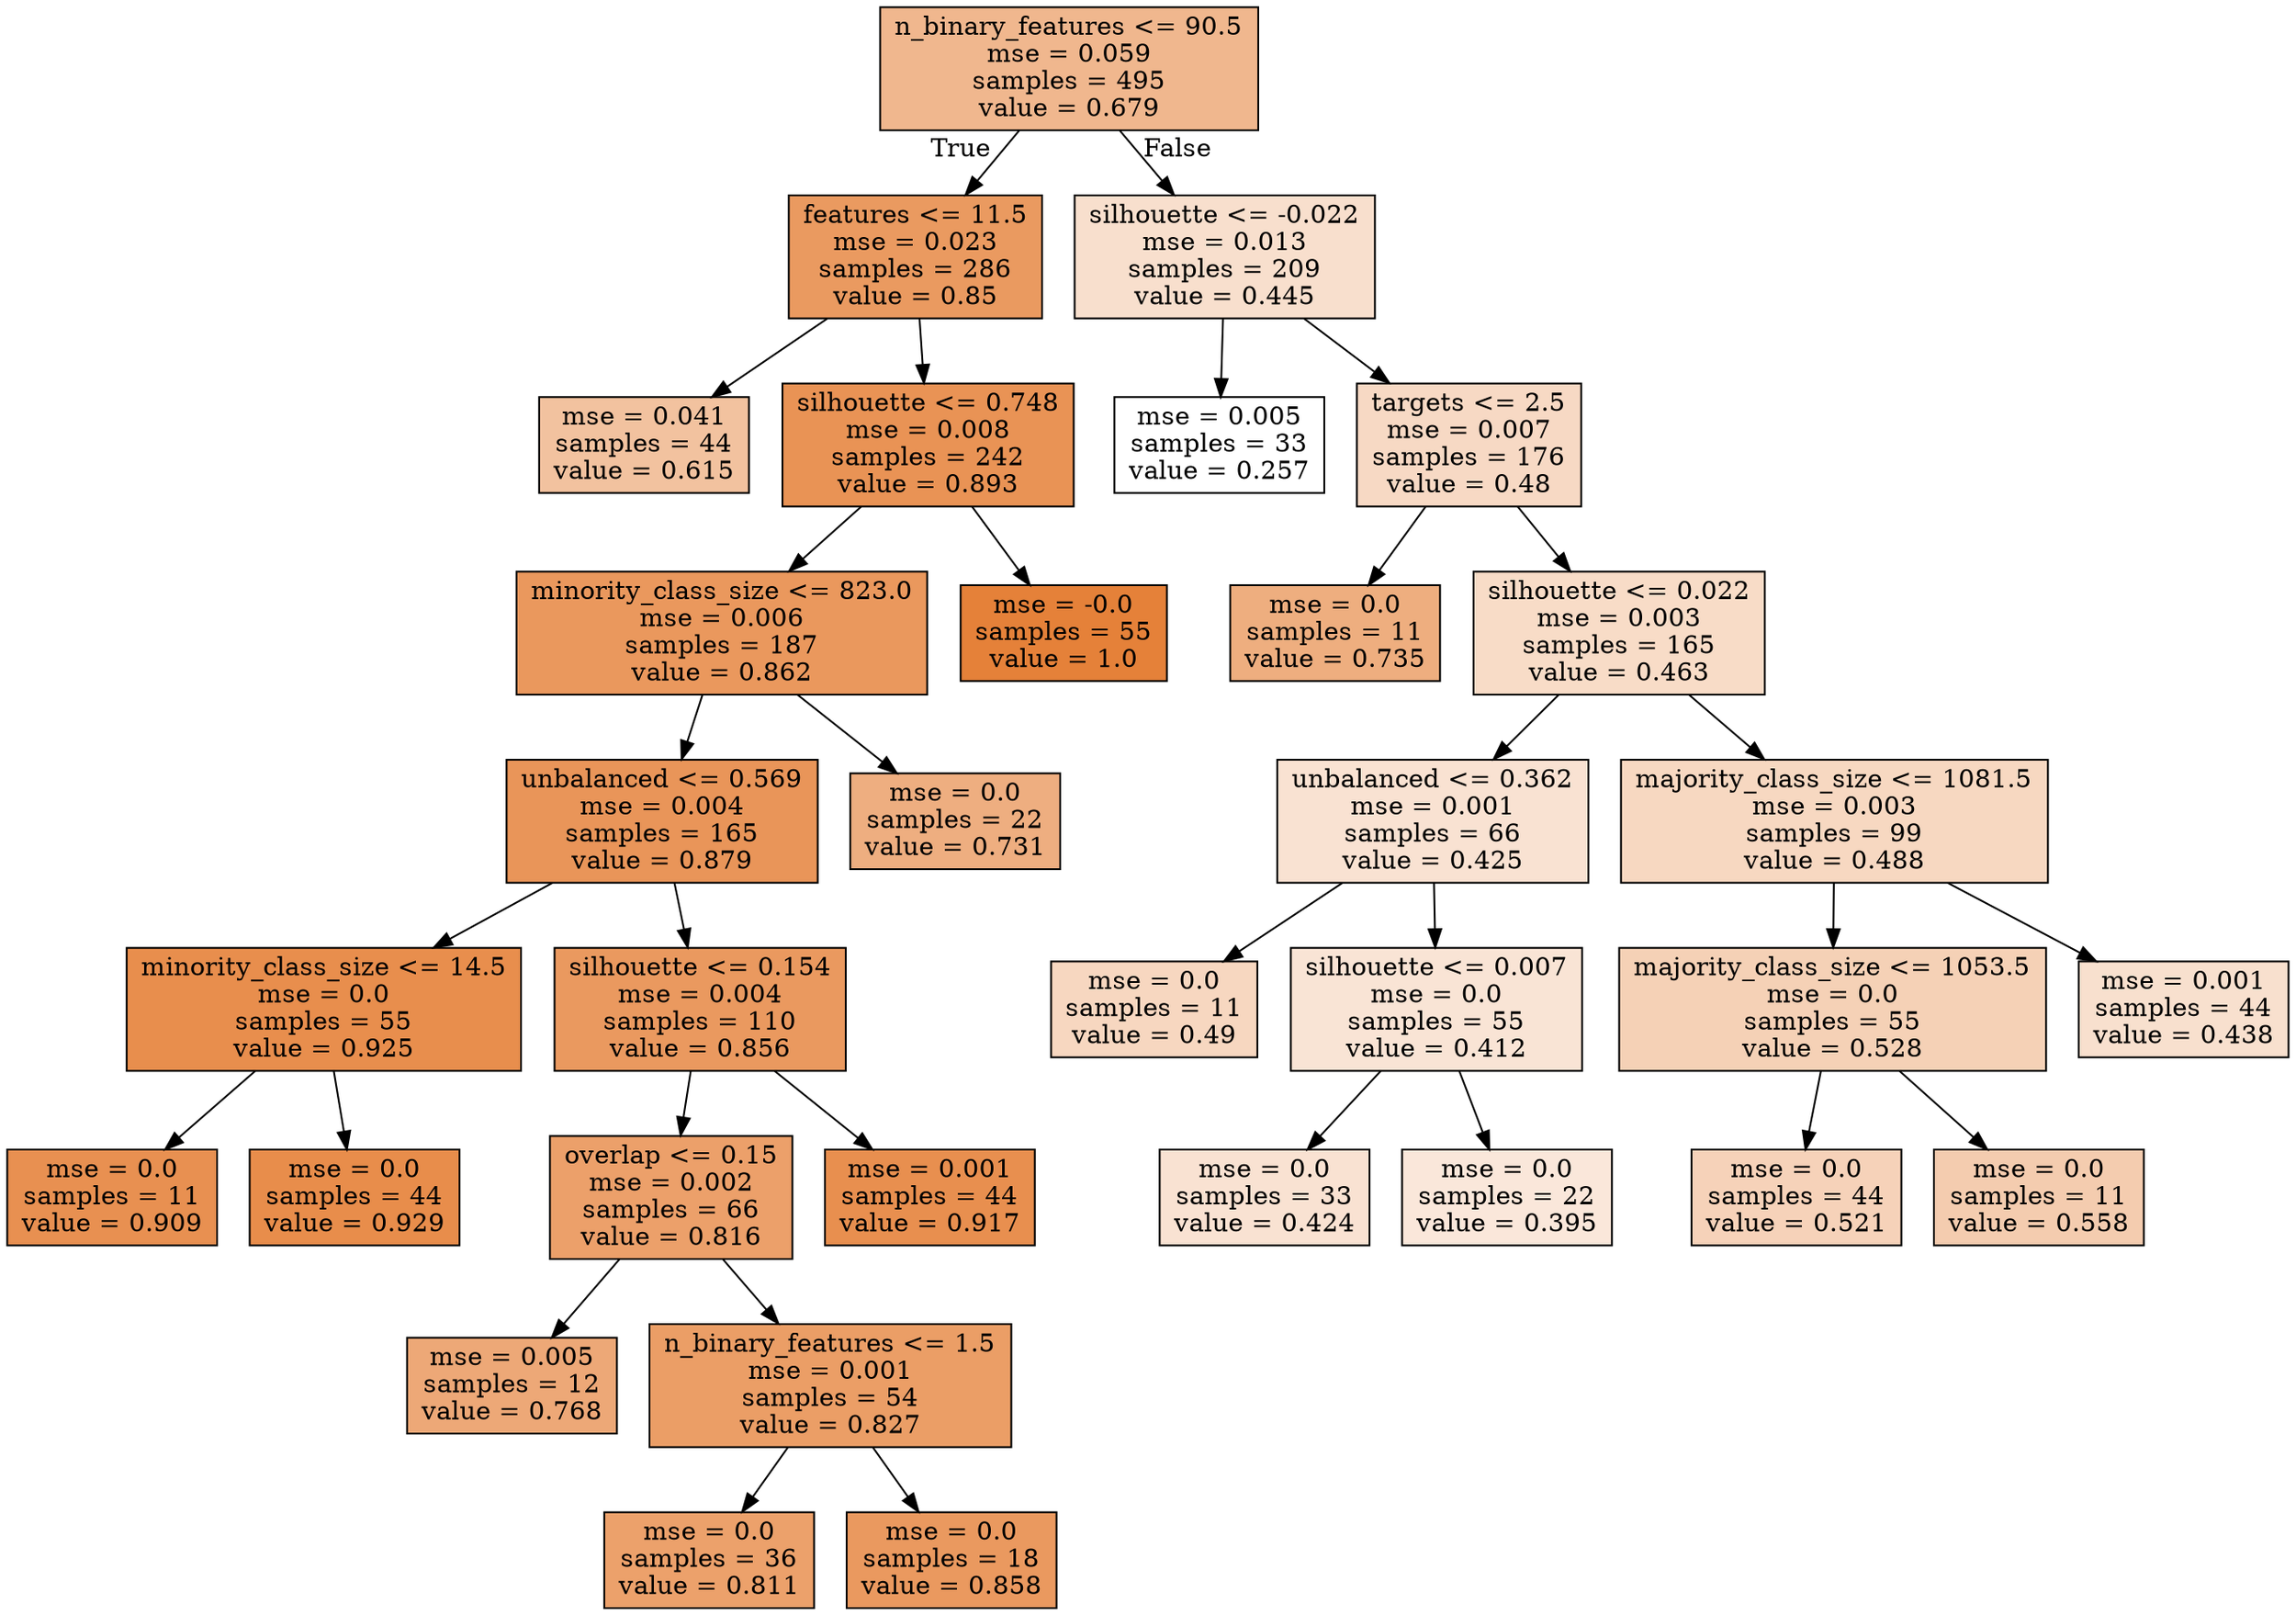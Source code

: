 digraph Tree {
node [shape=box, style="filled", color="black"] ;
0 [label="n_binary_features <= 90.5\nmse = 0.059\nsamples = 495\nvalue = 0.679", fillcolor="#e5813991"] ;
1 [label="features <= 11.5\nmse = 0.023\nsamples = 286\nvalue = 0.85", fillcolor="#e58139cc"] ;
0 -> 1 [labeldistance=2.5, labelangle=45, headlabel="True"] ;
2 [label="mse = 0.041\nsamples = 44\nvalue = 0.615", fillcolor="#e581397b"] ;
1 -> 2 ;
3 [label="silhouette <= 0.748\nmse = 0.008\nsamples = 242\nvalue = 0.893", fillcolor="#e58139da"] ;
1 -> 3 ;
4 [label="minority_class_size <= 823.0\nmse = 0.006\nsamples = 187\nvalue = 0.862", fillcolor="#e58139d0"] ;
3 -> 4 ;
5 [label="unbalanced <= 0.569\nmse = 0.004\nsamples = 165\nvalue = 0.879", fillcolor="#e58139d6"] ;
4 -> 5 ;
6 [label="minority_class_size <= 14.5\nmse = 0.0\nsamples = 55\nvalue = 0.925", fillcolor="#e58139e5"] ;
5 -> 6 ;
7 [label="mse = 0.0\nsamples = 11\nvalue = 0.909", fillcolor="#e58139e0"] ;
6 -> 7 ;
8 [label="mse = 0.0\nsamples = 44\nvalue = 0.929", fillcolor="#e58139e7"] ;
6 -> 8 ;
9 [label="silhouette <= 0.154\nmse = 0.004\nsamples = 110\nvalue = 0.856", fillcolor="#e58139ce"] ;
5 -> 9 ;
10 [label="overlap <= 0.15\nmse = 0.002\nsamples = 66\nvalue = 0.816", fillcolor="#e58139c0"] ;
9 -> 10 ;
11 [label="mse = 0.005\nsamples = 12\nvalue = 0.768", fillcolor="#e58139af"] ;
10 -> 11 ;
12 [label="n_binary_features <= 1.5\nmse = 0.001\nsamples = 54\nvalue = 0.827", fillcolor="#e58139c4"] ;
10 -> 12 ;
13 [label="mse = 0.0\nsamples = 36\nvalue = 0.811", fillcolor="#e58139be"] ;
12 -> 13 ;
14 [label="mse = 0.0\nsamples = 18\nvalue = 0.858", fillcolor="#e58139ce"] ;
12 -> 14 ;
15 [label="mse = 0.001\nsamples = 44\nvalue = 0.917", fillcolor="#e58139e2"] ;
9 -> 15 ;
16 [label="mse = 0.0\nsamples = 22\nvalue = 0.731", fillcolor="#e58139a3"] ;
4 -> 16 ;
17 [label="mse = -0.0\nsamples = 55\nvalue = 1.0", fillcolor="#e58139ff"] ;
3 -> 17 ;
18 [label="silhouette <= -0.022\nmse = 0.013\nsamples = 209\nvalue = 0.445", fillcolor="#e5813940"] ;
0 -> 18 [labeldistance=2.5, labelangle=-45, headlabel="False"] ;
19 [label="mse = 0.005\nsamples = 33\nvalue = 0.257", fillcolor="#e5813900"] ;
18 -> 19 ;
20 [label="targets <= 2.5\nmse = 0.007\nsamples = 176\nvalue = 0.48", fillcolor="#e581394c"] ;
18 -> 20 ;
21 [label="mse = 0.0\nsamples = 11\nvalue = 0.735", fillcolor="#e58139a4"] ;
20 -> 21 ;
22 [label="silhouette <= 0.022\nmse = 0.003\nsamples = 165\nvalue = 0.463", fillcolor="#e5813947"] ;
20 -> 22 ;
23 [label="unbalanced <= 0.362\nmse = 0.001\nsamples = 66\nvalue = 0.425", fillcolor="#e581393a"] ;
22 -> 23 ;
24 [label="mse = 0.0\nsamples = 11\nvalue = 0.49", fillcolor="#e5813950"] ;
23 -> 24 ;
25 [label="silhouette <= 0.007\nmse = 0.0\nsamples = 55\nvalue = 0.412", fillcolor="#e5813935"] ;
23 -> 25 ;
26 [label="mse = 0.0\nsamples = 33\nvalue = 0.424", fillcolor="#e5813939"] ;
25 -> 26 ;
27 [label="mse = 0.0\nsamples = 22\nvalue = 0.395", fillcolor="#e581392f"] ;
25 -> 27 ;
28 [label="majority_class_size <= 1081.5\nmse = 0.003\nsamples = 99\nvalue = 0.488", fillcolor="#e581394f"] ;
22 -> 28 ;
29 [label="majority_class_size <= 1053.5\nmse = 0.0\nsamples = 55\nvalue = 0.528", fillcolor="#e581395d"] ;
28 -> 29 ;
30 [label="mse = 0.0\nsamples = 44\nvalue = 0.521", fillcolor="#e581395a"] ;
29 -> 30 ;
31 [label="mse = 0.0\nsamples = 11\nvalue = 0.558", fillcolor="#e5813967"] ;
29 -> 31 ;
32 [label="mse = 0.001\nsamples = 44\nvalue = 0.438", fillcolor="#e581393e"] ;
28 -> 32 ;
}